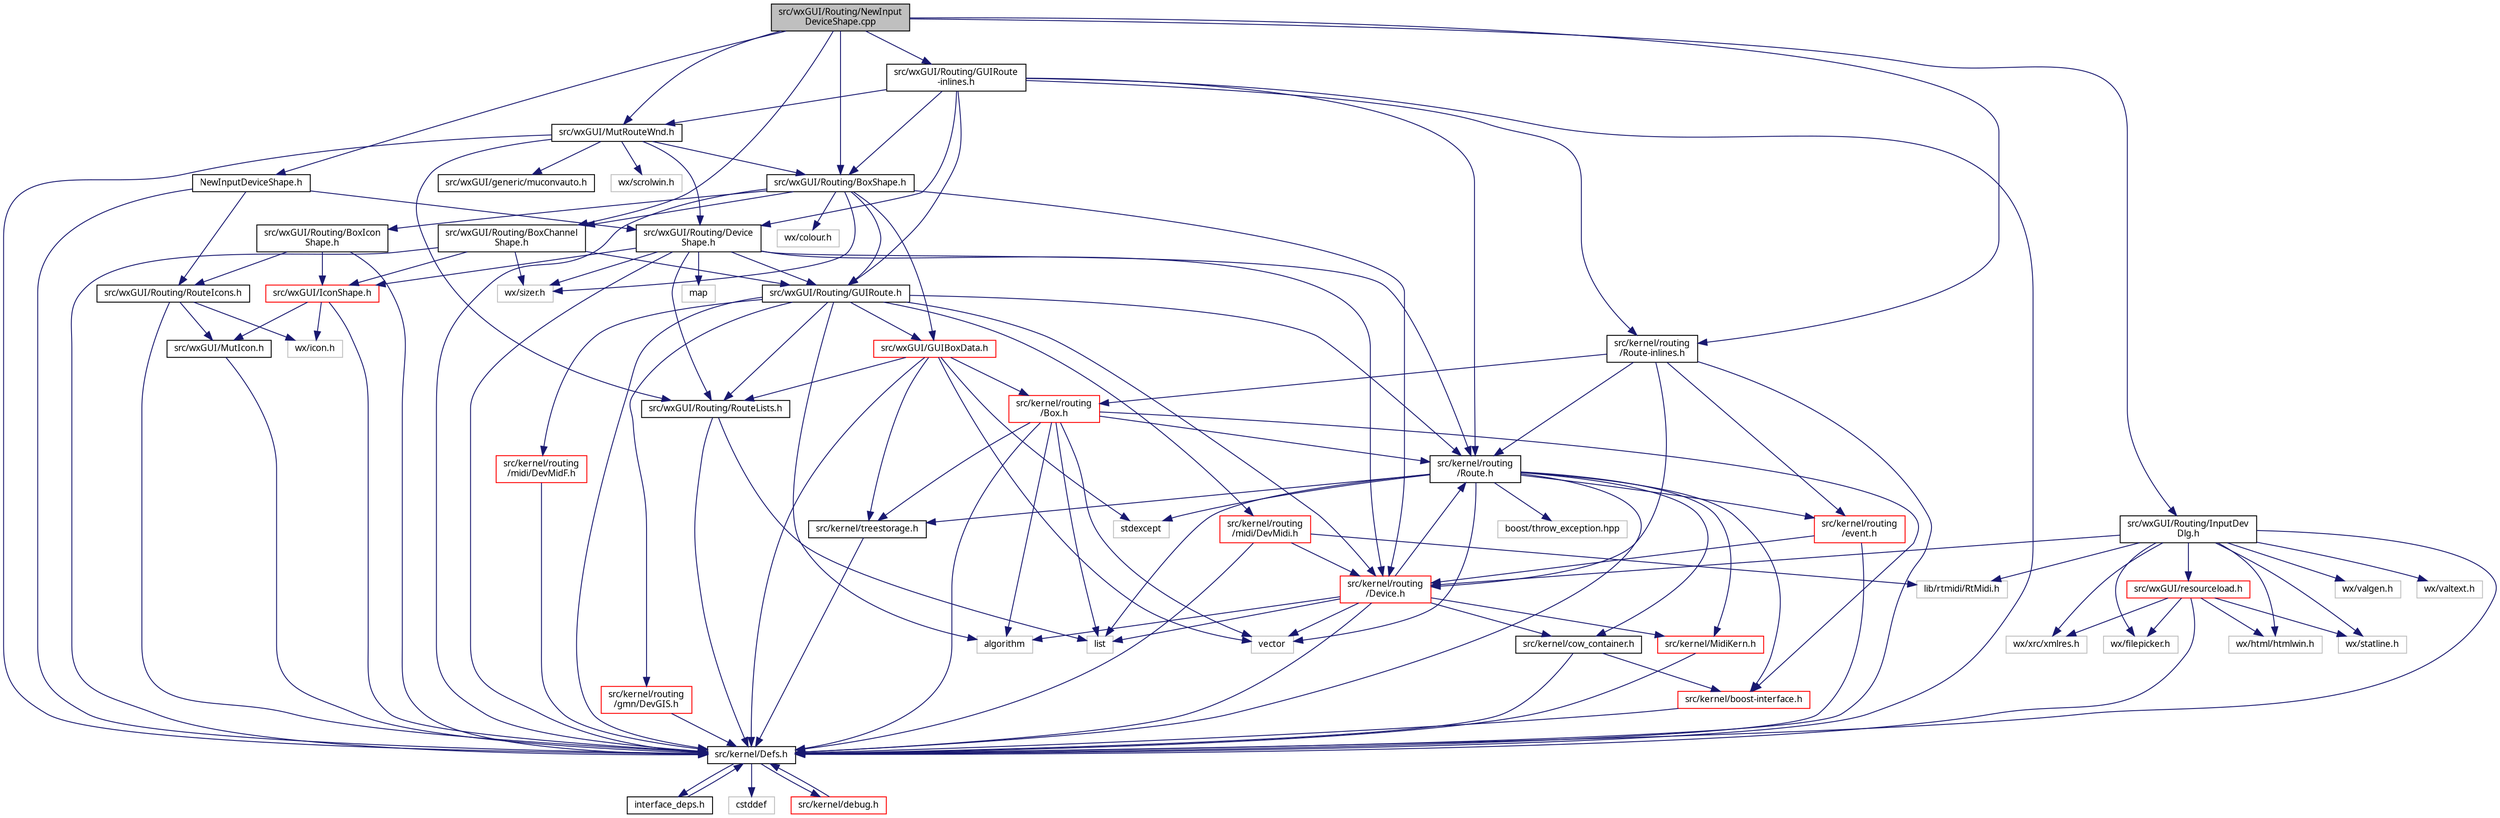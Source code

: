 digraph "src/wxGUI/Routing/NewInputDeviceShape.cpp"
{
  edge [fontname="Sans",fontsize="10",labelfontname="Sans",labelfontsize="10"];
  node [fontname="Sans",fontsize="10",shape=record];
  Node0 [label="src/wxGUI/Routing/NewInput\lDeviceShape.cpp",height=0.2,width=0.4,color="black", fillcolor="grey75", style="filled", fontcolor="black"];
  Node0 -> Node1 [color="midnightblue",fontsize="10",style="solid",fontname="Sans"];
  Node1 [label="NewInputDeviceShape.h",height=0.2,width=0.4,color="black", fillcolor="white", style="filled",URL="$d5/dba/NewInputDeviceShape_8h.html",tooltip="New input device shape for route window. "];
  Node1 -> Node2 [color="midnightblue",fontsize="10",style="solid",fontname="Sans"];
  Node2 [label="src/kernel/Defs.h",height=0.2,width=0.4,color="black", fillcolor="white", style="filled",URL="$d1/d73/Defs_8h.html",tooltip="Common definitions. "];
  Node2 -> Node3 [color="midnightblue",fontsize="10",style="solid",fontname="Sans"];
  Node3 [label="interface_deps.h",height=0.2,width=0.4,color="black", fillcolor="white", style="filled",URL="$de/ddd/interface__deps_8h.html"];
  Node3 -> Node2 [color="midnightblue",fontsize="10",style="solid",fontname="Sans"];
  Node2 -> Node4 [color="midnightblue",fontsize="10",style="solid",fontname="Sans"];
  Node4 [label="cstddef",height=0.2,width=0.4,color="grey75", fillcolor="white", style="filled"];
  Node2 -> Node5 [color="midnightblue",fontsize="10",style="solid",fontname="Sans"];
  Node5 [label="src/kernel/debug.h",height=0.2,width=0.4,color="red", fillcolor="white", style="filled",URL="$db/d16/debug_8h.html"];
  Node5 -> Node2 [color="midnightblue",fontsize="10",style="solid",fontname="Sans"];
  Node1 -> Node12 [color="midnightblue",fontsize="10",style="solid",fontname="Sans"];
  Node12 [label="src/wxGUI/Routing/RouteIcons.h",height=0.2,width=0.4,color="black", fillcolor="white", style="filled",URL="$df/d40/RouteIcons_8h.html",tooltip="Devices base classes. "];
  Node12 -> Node2 [color="midnightblue",fontsize="10",style="solid",fontname="Sans"];
  Node12 -> Node13 [color="midnightblue",fontsize="10",style="solid",fontname="Sans"];
  Node13 [label="src/wxGUI/MutIcon.h",height=0.2,width=0.4,color="black", fillcolor="white", style="filled",URL="$df/d37/MutIcon_8h.html",tooltip="Icon class fixing issues with Mac OS. "];
  Node13 -> Node2 [color="midnightblue",fontsize="10",style="solid",fontname="Sans"];
  Node12 -> Node14 [color="midnightblue",fontsize="10",style="solid",fontname="Sans"];
  Node14 [label="wx/icon.h",height=0.2,width=0.4,color="grey75", fillcolor="white", style="filled"];
  Node1 -> Node15 [color="midnightblue",fontsize="10",style="solid",fontname="Sans"];
  Node15 [label="src/wxGUI/Routing/Device\lShape.h",height=0.2,width=0.4,color="black", fillcolor="white", style="filled",URL="$d9/d4d/DeviceShape_8h.html",tooltip="Device shape base class for route window. "];
  Node15 -> Node2 [color="midnightblue",fontsize="10",style="solid",fontname="Sans"];
  Node15 -> Node16 [color="midnightblue",fontsize="10",style="solid",fontname="Sans"];
  Node16 [label="src/wxGUI/IconShape.h",height=0.2,width=0.4,color="red", fillcolor="white", style="filled",URL="$d5/d6f/IconShape_8h.html",tooltip="Icon shape. "];
  Node16 -> Node2 [color="midnightblue",fontsize="10",style="solid",fontname="Sans"];
  Node16 -> Node13 [color="midnightblue",fontsize="10",style="solid",fontname="Sans"];
  Node16 -> Node14 [color="midnightblue",fontsize="10",style="solid",fontname="Sans"];
  Node15 -> Node39 [color="midnightblue",fontsize="10",style="solid",fontname="Sans"];
  Node39 [label="src/kernel/routing\l/Route.h",height=0.2,width=0.4,color="black", fillcolor="white", style="filled",URL="$d1/d65/Route_8h.html",tooltip="Routing. "];
  Node39 -> Node2 [color="midnightblue",fontsize="10",style="solid",fontname="Sans"];
  Node39 -> Node40 [color="midnightblue",fontsize="10",style="solid",fontname="Sans"];
  Node40 [label="src/kernel/cow_container.h",height=0.2,width=0.4,color="black", fillcolor="white", style="filled",URL="$da/d28/cow__container_8h.html",tooltip="Copy on write container. "];
  Node40 -> Node2 [color="midnightblue",fontsize="10",style="solid",fontname="Sans"];
  Node40 -> Node41 [color="midnightblue",fontsize="10",style="solid",fontname="Sans"];
  Node41 [label="src/kernel/boost-interface.h",height=0.2,width=0.4,color="red", fillcolor="white", style="filled",URL="$d1/da4/boost-interface_8h.html",tooltip="Interface to the boost library. "];
  Node41 -> Node2 [color="midnightblue",fontsize="10",style="solid",fontname="Sans"];
  Node39 -> Node44 [color="midnightblue",fontsize="10",style="solid",fontname="Sans"];
  Node44 [label="src/kernel/MidiKern.h",height=0.2,width=0.4,color="red", fillcolor="white", style="filled",URL="$da/dfd/MidiKern_8h.html"];
  Node44 -> Node2 [color="midnightblue",fontsize="10",style="solid",fontname="Sans"];
  Node39 -> Node46 [color="midnightblue",fontsize="10",style="solid",fontname="Sans"];
  Node46 [label="src/kernel/treestorage.h",height=0.2,width=0.4,color="black", fillcolor="white", style="filled",URL="$db/dbe/treestorage_8h.html",tooltip="abstract class for tree like storage "];
  Node46 -> Node2 [color="midnightblue",fontsize="10",style="solid",fontname="Sans"];
  Node39 -> Node41 [color="midnightblue",fontsize="10",style="solid",fontname="Sans"];
  Node39 -> Node24 [color="midnightblue",fontsize="10",style="solid",fontname="Sans"];
  Node24 [label="list",height=0.2,width=0.4,color="grey75", fillcolor="white", style="filled"];
  Node39 -> Node29 [color="midnightblue",fontsize="10",style="solid",fontname="Sans"];
  Node29 [label="vector",height=0.2,width=0.4,color="grey75", fillcolor="white", style="filled"];
  Node39 -> Node47 [color="midnightblue",fontsize="10",style="solid",fontname="Sans"];
  Node47 [label="stdexcept",height=0.2,width=0.4,color="grey75", fillcolor="white", style="filled"];
  Node39 -> Node48 [color="midnightblue",fontsize="10",style="solid",fontname="Sans"];
  Node48 [label="boost/throw_exception.hpp",height=0.2,width=0.4,color="grey75", fillcolor="white", style="filled"];
  Node39 -> Node49 [color="midnightblue",fontsize="10",style="solid",fontname="Sans"];
  Node49 [label="src/kernel/routing\l/event.h",height=0.2,width=0.4,color="red", fillcolor="white", style="filled",URL="$dd/d20/event_8h.html"];
  Node49 -> Node2 [color="midnightblue",fontsize="10",style="solid",fontname="Sans"];
  Node49 -> Node50 [color="midnightblue",fontsize="10",style="solid",fontname="Sans"];
  Node50 [label="src/kernel/routing\l/Device.h",height=0.2,width=0.4,color="red", fillcolor="white", style="filled",URL="$de/d05/Device_8h.html",tooltip="Routing. "];
  Node50 -> Node2 [color="midnightblue",fontsize="10",style="solid",fontname="Sans"];
  Node50 -> Node40 [color="midnightblue",fontsize="10",style="solid",fontname="Sans"];
  Node50 -> Node39 [color="midnightblue",fontsize="10",style="solid",fontname="Sans"];
  Node50 -> Node44 [color="midnightblue",fontsize="10",style="solid",fontname="Sans"];
  Node50 -> Node29 [color="midnightblue",fontsize="10",style="solid",fontname="Sans"];
  Node50 -> Node24 [color="midnightblue",fontsize="10",style="solid",fontname="Sans"];
  Node50 -> Node60 [color="midnightblue",fontsize="10",style="solid",fontname="Sans"];
  Node60 [label="algorithm",height=0.2,width=0.4,color="grey75", fillcolor="white", style="filled"];
  Node15 -> Node50 [color="midnightblue",fontsize="10",style="solid",fontname="Sans"];
  Node15 -> Node66 [color="midnightblue",fontsize="10",style="solid",fontname="Sans"];
  Node66 [label="src/wxGUI/Routing/GUIRoute.h",height=0.2,width=0.4,color="black", fillcolor="white", style="filled",URL="$d6/dfa/GUIRoute_8h.html"];
  Node66 -> Node2 [color="midnightblue",fontsize="10",style="solid",fontname="Sans"];
  Node66 -> Node50 [color="midnightblue",fontsize="10",style="solid",fontname="Sans"];
  Node66 -> Node67 [color="midnightblue",fontsize="10",style="solid",fontname="Sans"];
  Node67 [label="src/kernel/routing\l/midi/DevMidi.h",height=0.2,width=0.4,color="red", fillcolor="white", style="filled",URL="$d4/da2/DevMidi_8h.html",tooltip="Classes for midi port. "];
  Node67 -> Node2 [color="midnightblue",fontsize="10",style="solid",fontname="Sans"];
  Node67 -> Node50 [color="midnightblue",fontsize="10",style="solid",fontname="Sans"];
  Node67 -> Node79 [color="midnightblue",fontsize="10",style="solid",fontname="Sans"];
  Node79 [label="lib/rtmidi/RtMidi.h",height=0.2,width=0.4,color="grey75", fillcolor="white", style="filled"];
  Node66 -> Node80 [color="midnightblue",fontsize="10",style="solid",fontname="Sans"];
  Node80 [label="src/kernel/routing\l/midi/DevMidF.h",height=0.2,width=0.4,color="red", fillcolor="white", style="filled",URL="$da/d3c/DevMidF_8h.html"];
  Node80 -> Node2 [color="midnightblue",fontsize="10",style="solid",fontname="Sans"];
  Node66 -> Node89 [color="midnightblue",fontsize="10",style="solid",fontname="Sans"];
  Node89 [label="src/kernel/routing\l/gmn/DevGIS.h",height=0.2,width=0.4,color="red", fillcolor="white", style="filled",URL="$da/d81/DevGIS_8h.html"];
  Node89 -> Node2 [color="midnightblue",fontsize="10",style="solid",fontname="Sans"];
  Node66 -> Node39 [color="midnightblue",fontsize="10",style="solid",fontname="Sans"];
  Node66 -> Node91 [color="midnightblue",fontsize="10",style="solid",fontname="Sans"];
  Node91 [label="src/wxGUI/GUIBoxData.h",height=0.2,width=0.4,color="red", fillcolor="white", style="filled",URL="$d5/df7/GUIBoxData_8h.html"];
  Node91 -> Node2 [color="midnightblue",fontsize="10",style="solid",fontname="Sans"];
  Node91 -> Node46 [color="midnightblue",fontsize="10",style="solid",fontname="Sans"];
  Node91 -> Node69 [color="midnightblue",fontsize="10",style="solid",fontname="Sans"];
  Node69 [label="src/kernel/routing\l/Box.h",height=0.2,width=0.4,color="red", fillcolor="white", style="filled",URL="$de/d0f/Box_8h.html",tooltip="Mutabor Box for C++. "];
  Node69 -> Node2 [color="midnightblue",fontsize="10",style="solid",fontname="Sans"];
  Node69 -> Node46 [color="midnightblue",fontsize="10",style="solid",fontname="Sans"];
  Node69 -> Node41 [color="midnightblue",fontsize="10",style="solid",fontname="Sans"];
  Node69 -> Node39 [color="midnightblue",fontsize="10",style="solid",fontname="Sans"];
  Node69 -> Node29 [color="midnightblue",fontsize="10",style="solid",fontname="Sans"];
  Node69 -> Node24 [color="midnightblue",fontsize="10",style="solid",fontname="Sans"];
  Node69 -> Node60 [color="midnightblue",fontsize="10",style="solid",fontname="Sans"];
  Node91 -> Node92 [color="midnightblue",fontsize="10",style="solid",fontname="Sans"];
  Node92 [label="src/wxGUI/Routing/RouteLists.h",height=0.2,width=0.4,color="black", fillcolor="white", style="filled",URL="$d4/d70/RouteLists_8h.html"];
  Node92 -> Node2 [color="midnightblue",fontsize="10",style="solid",fontname="Sans"];
  Node92 -> Node24 [color="midnightblue",fontsize="10",style="solid",fontname="Sans"];
  Node91 -> Node29 [color="midnightblue",fontsize="10",style="solid",fontname="Sans"];
  Node91 -> Node47 [color="midnightblue",fontsize="10",style="solid",fontname="Sans"];
  Node66 -> Node92 [color="midnightblue",fontsize="10",style="solid",fontname="Sans"];
  Node66 -> Node60 [color="midnightblue",fontsize="10",style="solid",fontname="Sans"];
  Node15 -> Node92 [color="midnightblue",fontsize="10",style="solid",fontname="Sans"];
  Node15 -> Node102 [color="midnightblue",fontsize="10",style="solid",fontname="Sans"];
  Node102 [label="map",height=0.2,width=0.4,color="grey75", fillcolor="white", style="filled"];
  Node15 -> Node103 [color="midnightblue",fontsize="10",style="solid",fontname="Sans"];
  Node103 [label="wx/sizer.h",height=0.2,width=0.4,color="grey75", fillcolor="white", style="filled"];
  Node0 -> Node104 [color="midnightblue",fontsize="10",style="solid",fontname="Sans"];
  Node104 [label="src/wxGUI/MutRouteWnd.h",height=0.2,width=0.4,color="black", fillcolor="white", style="filled",URL="$d3/dd7/MutRouteWnd_8h.html"];
  Node104 -> Node2 [color="midnightblue",fontsize="10",style="solid",fontname="Sans"];
  Node104 -> Node92 [color="midnightblue",fontsize="10",style="solid",fontname="Sans"];
  Node104 -> Node96 [color="midnightblue",fontsize="10",style="solid",fontname="Sans"];
  Node96 [label="src/wxGUI/generic/muconvauto.h",height=0.2,width=0.4,color="black", fillcolor="white", style="filled",URL="$d1/dcd/muconvauto_8h.html",tooltip="Automatic Character set detection and conversion. "];
  Node104 -> Node15 [color="midnightblue",fontsize="10",style="solid",fontname="Sans"];
  Node104 -> Node105 [color="midnightblue",fontsize="10",style="solid",fontname="Sans"];
  Node105 [label="src/wxGUI/Routing/BoxShape.h",height=0.2,width=0.4,color="black", fillcolor="white", style="filled",URL="$d9/d49/BoxShape_8h.html",tooltip="Box shape for route window. "];
  Node105 -> Node2 [color="midnightblue",fontsize="10",style="solid",fontname="Sans"];
  Node105 -> Node91 [color="midnightblue",fontsize="10",style="solid",fontname="Sans"];
  Node105 -> Node66 [color="midnightblue",fontsize="10",style="solid",fontname="Sans"];
  Node105 -> Node106 [color="midnightblue",fontsize="10",style="solid",fontname="Sans"];
  Node106 [label="src/wxGUI/Routing/BoxChannel\lShape.h",height=0.2,width=0.4,color="black", fillcolor="white", style="filled",URL="$d6/d68/BoxChannelShape_8h.html",tooltip="Box shape for route window. "];
  Node106 -> Node2 [color="midnightblue",fontsize="10",style="solid",fontname="Sans"];
  Node106 -> Node66 [color="midnightblue",fontsize="10",style="solid",fontname="Sans"];
  Node106 -> Node16 [color="midnightblue",fontsize="10",style="solid",fontname="Sans"];
  Node106 -> Node103 [color="midnightblue",fontsize="10",style="solid",fontname="Sans"];
  Node105 -> Node107 [color="midnightblue",fontsize="10",style="solid",fontname="Sans"];
  Node107 [label="src/wxGUI/Routing/BoxIcon\lShape.h",height=0.2,width=0.4,color="black", fillcolor="white", style="filled",URL="$d2/de0/BoxIconShape_8h.html",tooltip="Box icon shape for route window. "];
  Node107 -> Node2 [color="midnightblue",fontsize="10",style="solid",fontname="Sans"];
  Node107 -> Node16 [color="midnightblue",fontsize="10",style="solid",fontname="Sans"];
  Node107 -> Node12 [color="midnightblue",fontsize="10",style="solid",fontname="Sans"];
  Node105 -> Node50 [color="midnightblue",fontsize="10",style="solid",fontname="Sans"];
  Node105 -> Node108 [color="midnightblue",fontsize="10",style="solid",fontname="Sans"];
  Node108 [label="wx/colour.h",height=0.2,width=0.4,color="grey75", fillcolor="white", style="filled"];
  Node105 -> Node103 [color="midnightblue",fontsize="10",style="solid",fontname="Sans"];
  Node104 -> Node109 [color="midnightblue",fontsize="10",style="solid",fontname="Sans"];
  Node109 [label="wx/scrolwin.h",height=0.2,width=0.4,color="grey75", fillcolor="white", style="filled"];
  Node0 -> Node110 [color="midnightblue",fontsize="10",style="solid",fontname="Sans"];
  Node110 [label="src/wxGUI/Routing/GUIRoute\l-inlines.h",height=0.2,width=0.4,color="black", fillcolor="white", style="filled",URL="$d2/d73/GUIRoute-inlines_8h.html"];
  Node110 -> Node2 [color="midnightblue",fontsize="10",style="solid",fontname="Sans"];
  Node110 -> Node39 [color="midnightblue",fontsize="10",style="solid",fontname="Sans"];
  Node110 -> Node66 [color="midnightblue",fontsize="10",style="solid",fontname="Sans"];
  Node110 -> Node105 [color="midnightblue",fontsize="10",style="solid",fontname="Sans"];
  Node110 -> Node15 [color="midnightblue",fontsize="10",style="solid",fontname="Sans"];
  Node110 -> Node104 [color="midnightblue",fontsize="10",style="solid",fontname="Sans"];
  Node110 -> Node111 [color="midnightblue",fontsize="10",style="solid",fontname="Sans"];
  Node111 [label="src/kernel/routing\l/Route-inlines.h",height=0.2,width=0.4,color="black", fillcolor="white", style="filled",URL="$d2/d2c/Route-inlines_8h.html"];
  Node111 -> Node2 [color="midnightblue",fontsize="10",style="solid",fontname="Sans"];
  Node111 -> Node39 [color="midnightblue",fontsize="10",style="solid",fontname="Sans"];
  Node111 -> Node50 [color="midnightblue",fontsize="10",style="solid",fontname="Sans"];
  Node111 -> Node69 [color="midnightblue",fontsize="10",style="solid",fontname="Sans"];
  Node111 -> Node49 [color="midnightblue",fontsize="10",style="solid",fontname="Sans"];
  Node0 -> Node112 [color="midnightblue",fontsize="10",style="solid",fontname="Sans"];
  Node112 [label="src/wxGUI/Routing/InputDev\lDlg.h",height=0.2,width=0.4,color="black", fillcolor="white", style="filled",URL="$d9/d12/InputDevDlg_8h.html"];
  Node112 -> Node2 [color="midnightblue",fontsize="10",style="solid",fontname="Sans"];
  Node112 -> Node113 [color="midnightblue",fontsize="10",style="solid",fontname="Sans"];
  Node113 [label="src/wxGUI/resourceload.h",height=0.2,width=0.4,color="red", fillcolor="white", style="filled",URL="$d3/daf/resourceload_8h.html"];
  Node113 -> Node2 [color="midnightblue",fontsize="10",style="solid",fontname="Sans"];
  Node113 -> Node118 [color="midnightblue",fontsize="10",style="solid",fontname="Sans"];
  Node118 [label="wx/filepicker.h",height=0.2,width=0.4,color="grey75", fillcolor="white", style="filled"];
  Node113 -> Node119 [color="midnightblue",fontsize="10",style="solid",fontname="Sans"];
  Node119 [label="wx/html/htmlwin.h",height=0.2,width=0.4,color="grey75", fillcolor="white", style="filled"];
  Node113 -> Node123 [color="midnightblue",fontsize="10",style="solid",fontname="Sans"];
  Node123 [label="wx/statline.h",height=0.2,width=0.4,color="grey75", fillcolor="white", style="filled"];
  Node113 -> Node124 [color="midnightblue",fontsize="10",style="solid",fontname="Sans"];
  Node124 [label="wx/xrc/xmlres.h",height=0.2,width=0.4,color="grey75", fillcolor="white", style="filled"];
  Node112 -> Node50 [color="midnightblue",fontsize="10",style="solid",fontname="Sans"];
  Node112 -> Node79 [color="midnightblue",fontsize="10",style="solid",fontname="Sans"];
  Node112 -> Node124 [color="midnightblue",fontsize="10",style="solid",fontname="Sans"];
  Node112 -> Node119 [color="midnightblue",fontsize="10",style="solid",fontname="Sans"];
  Node112 -> Node123 [color="midnightblue",fontsize="10",style="solid",fontname="Sans"];
  Node112 -> Node118 [color="midnightblue",fontsize="10",style="solid",fontname="Sans"];
  Node112 -> Node126 [color="midnightblue",fontsize="10",style="solid",fontname="Sans"];
  Node126 [label="wx/valgen.h",height=0.2,width=0.4,color="grey75", fillcolor="white", style="filled"];
  Node112 -> Node127 [color="midnightblue",fontsize="10",style="solid",fontname="Sans"];
  Node127 [label="wx/valtext.h",height=0.2,width=0.4,color="grey75", fillcolor="white", style="filled"];
  Node0 -> Node106 [color="midnightblue",fontsize="10",style="solid",fontname="Sans"];
  Node0 -> Node105 [color="midnightblue",fontsize="10",style="solid",fontname="Sans"];
  Node0 -> Node111 [color="midnightblue",fontsize="10",style="solid",fontname="Sans"];
}
